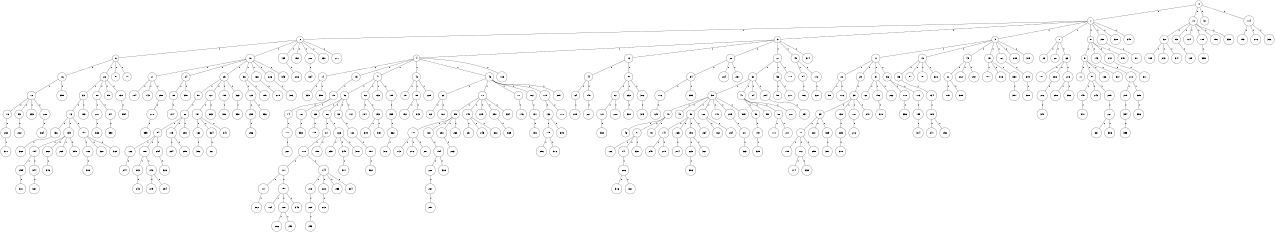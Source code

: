 graph G {
size="8.5,11;"
ratio = "expand;"
fixedsize="true;"
overlap="scale;"
node[shape=circle,width=.12,hight=.12,fontsize=12]
edge[fontsize=12]

0[label=" 0" color=black, pos="0.73611434,2.9919043!"];
1[label=" 1" color=black, pos="1.5243963,2.6218505!"];
2[label=" 2" color=black, pos="1.109283,1.1661862!"];
3[label=" 3" color=black, pos="0.83808029,2.5602823!"];
4[label=" 4" color=black, pos="1.4460023,0.8877761!"];
5[label=" 5" color=black, pos="0.92126974,0.12205972!"];
6[label=" 6" color=black, pos="0.92246251,2.9324162!"];
7[label=" 7" color=black, pos="1.0803936,2.1229458!"];
8[label=" 8" color=black, pos="2.9872476,2.5292629!"];
9[label=" 9" color=black, pos="0.87265308,2.1503128!"];
10[label=" 10" color=black, pos="2.1895993,0.96048641!"];
11[label=" 11" color=black, pos="2.5101299,1.554754!"];
12[label=" 12" color=black, pos="1.3438369,0.1043749!"];
13[label=" 13" color=black, pos="1.305194,0.5188263!"];
14[label=" 14" color=black, pos="1.2053632,0.6936869!"];
15[label=" 15" color=black, pos="1.3124508,1.1022648!"];
16[label=" 16" color=black, pos="0.93148279,1.8113424!"];
17[label=" 17" color=black, pos="0.78264098,1.786072!"];
18[label=" 18" color=black, pos="1.2781542,2.9999198!"];
19[label=" 19" color=black, pos="0.26732708,2.7444164!"];
20[label=" 20" color=black, pos="2.9972038,1.8762706!"];
21[label=" 21" color=black, pos="0.075225894,1.5300544!"];
22[label=" 22" color=black, pos="2.8463394,0.56634596!"];
23[label=" 23" color=black, pos="2.040374,2.4584887!"];
24[label=" 24" color=black, pos="0.3001384,2.7759927!"];
25[label=" 25" color=black, pos="1.2314863,1.0550196!"];
26[label=" 26" color=black, pos="1.308623,1.2979246!"];
27[label=" 27" color=black, pos="1.6096132,0.18711407!"];
28[label=" 28" color=black, pos="1.8911323,2.909215!"];
29[label=" 29" color=black, pos="1.4584815,0.24694729!"];
30[label=" 30" color=black, pos="0.66301071,2.4636112!"];
31[label=" 31" color=black, pos="2.481904,0.67524152!"];
32[label=" 32" color=black, pos="1.1919309,1.8648218!"];
33[label=" 33" color=black, pos="1.0132988,0.93305764!"];
34[label=" 34" color=black, pos="2.9747809,2.897872!"];
35[label=" 35" color=black, pos="0.27332326,2.1912112!"];
36[label=" 36" color=black, pos="0.14837073,2.1308137!"];
37[label=" 37" color=black, pos="0.53969553,0.91167316!"];
38[label=" 38" color=black, pos="2.1910542,1.906091!"];
39[label=" 39" color=black, pos="2.2973841,0.4550006!"];
40[label=" 40" color=black, pos="0.032566675,2.9127322!"];
41[label=" 41" color=black, pos="2.2396637,0.36778742!"];
42[label=" 42" color=black, pos="2.0767721,2.7988387!"];
43[label=" 43" color=black, pos="2.3506455,1.5145509!"];
44[label=" 44" color=black, pos="0.090476049,0.10586849!"];
45[label=" 45" color=black, pos="0.023125535,0.83287782!"];
46[label=" 46" color=black, pos="1.392826,1.887138!"];
47[label=" 47" color=black, pos="0.32030126,0.17952513!"];
48[label=" 48" color=black, pos="2.6619609,0.39873345!"];
49[label=" 49" color=black, pos="0.93804712,1.1160693!"];
50[label=" 50" color=black, pos="0.0321803,0.36491452!"];
51[label=" 51" color=black, pos="2.9049579,1.8818421!"];
52[label=" 52" color=black, pos="1.5248299,2.6256055!"];
53[label=" 53" color=black, pos="1.0052522,1.7621352!"];
54[label=" 54" color=black, pos="0.19745213,1.0882883!"];
55[label=" 55" color=black, pos="0.99141178,1.8706213!"];
56[label=" 56" color=black, pos="0.36007071,1.5549974!"];
57[label=" 57" color=black, pos="0.035875638,1.312937!"];
58[label=" 58" color=black, pos="2.5859747,0.45088175!"];
59[label=" 59" color=black, pos="2.5573169,1.4863665!"];
60[label=" 60" color=black, pos="0.32043437,0.63010231!"];
61[label=" 61" color=black, pos="1.5704554,1.7237648!"];
62[label=" 62" color=black, pos="1.0415107,0.28566095!"];
63[label=" 63" color=black, pos="0.079866439,1.6862952!"];
64[label=" 64" color=black, pos="2.425637,1.738055!"];
65[label=" 65" color=black, pos="2.9123593,2.5295686!"];
66[label=" 66" color=black, pos="2.7288436,2.9892666!"];
67[label=" 67" color=black, pos="0.31317418,0.36830732!"];
68[label=" 68" color=black, pos="1.5876052,2.9592951!"];
69[label=" 69" color=black, pos="2.3906472,0.92596823!"];
70[label=" 70" color=black, pos="1.4951129,1.4650804!"];
71[label=" 71" color=black, pos="0.36791143,2.0149165!"];
72[label=" 72" color=black, pos="0.39266829,1.2550611!"];
73[label=" 73" color=black, pos="2.8039635,2.8033616!"];
74[label=" 74" color=black, pos="1.7650801,2.8189675!"];
75[label=" 75" color=black, pos="0.26826134,2.7118628!"];
76[label=" 76" color=black, pos="0.18568446,0.013927229!"];
77[label=" 77" color=black, pos="2.3542178,1.0084895!"];
78[label=" 78" color=black, pos="1.1515246,0.4243101!"];
79[label=" 79" color=black, pos="1.6249456,0.31298452!"];
80[label=" 80" color=black, pos="0.19219809,1.3226415!"];
81[label=" 81" color=black, pos="2.3526754,0.52896862!"];
82[label=" 82" color=black, pos="2.9186313,0.19600976!"];
83[label=" 83" color=black, pos="1.535211,2.0427592!"];
84[label=" 84" color=black, pos="2.5790305,2.297227!"];
85[label=" 85" color=black, pos="1.9965819,1.7825791!"];
86[label=" 86" color=black, pos="0.77928649,2.6675426!"];
87[label=" 87" color=black, pos="2.6461158,0.42184596!"];
88[label=" 88" color=black, pos="0.54857274,0.83447549!"];
89[label=" 89" color=black, pos="2.8704905,1.0190036!"];
90[label=" 90" color=black, pos="0.71138025,2.9760144!"];
91[label=" 91" color=black, pos="0.12288595,1.9674866!"];
92[label=" 92" color=black, pos="2.07546,2.6351649!"];
93[label=" 93" color=black, pos="1.5704302,0.22014842!"];
94[label=" 94" color=black, pos="2.6246332,0.7539488!"];
95[label=" 95" color=black, pos="0.86821806,1.1090629!"];
96[label=" 96" color=black, pos="0.92028221,2.3180389!"];
97[label=" 97" color=black, pos="1.3069825,0.57989455!"];
98[label=" 98" color=black, pos="1.5520559,1.264954!"];
99[label=" 99" color=black, pos="1.5746826,2.3768584!"];
100[label=" 100" color=black, pos="0.4971543,1.7221846!"];
101[label=" 101" color=black, pos="2.4297672,0.41730125!"];
102[label=" 102" color=black, pos="0.83002398,2.3251494!"];
103[label=" 103" color=black, pos="1.3470448,2.1150328!"];
104[label=" 104" color=black, pos="1.3777507,0.05809975!"];
105[label=" 105" color=black, pos="1.7701143,1.703096!"];
106[label=" 106" color=black, pos="0.19390328,2.9971121!"];
107[label=" 107" color=black, pos="1.2004906,0.41872855!"];
108[label=" 108" color=black, pos="2.3859936,2.7652294!"];
109[label=" 109" color=black, pos="2.0832461,1.8701612!"];
110[label=" 110" color=black, pos="0.35378074,2.6115122!"];
111[label=" 111" color=black, pos="0.62952285,1.9681526!"];
112[label=" 112" color=black, pos="2.1596168,1.6920068!"];
113[label=" 113" color=black, pos="1.6642466,1.2519013!"];
114[label=" 114" color=black, pos="1.3631527,2.6267358!"];
115[label=" 115" color=black, pos="2.6229838,1.2612882!"];
116[label=" 116" color=black, pos="1.1863775,0.8247383!"];
117[label=" 117" color=black, pos="0.20904839,2.1828937!"];
118[label=" 118" color=black, pos="0.89021005,2.2636547!"];
119[label=" 119" color=black, pos="2.5209509,0.52700644!"];
120[label=" 120" color=black, pos="0.25805957,2.6102988!"];
121[label=" 121" color=black, pos="0.61411596,1.7804561!"];
122[label=" 122" color=black, pos="1.1112136,1.540912!"];
123[label=" 123" color=black, pos="2.4526562,1.7431749!"];
124[label=" 124" color=black, pos="0.82871796,1.9086573!"];
125[label=" 125" color=black, pos="1.2628127,2.6005955!"];
126[label=" 126" color=black, pos="0.88595698,1.6727556!"];
127[label=" 127" color=black, pos="2.0960574,2.0874756!"];
128[label=" 128" color=black, pos="2.4187752,2.2764232!"];
129[label=" 129" color=black, pos="2.5599746,2.0101599!"];
130[label=" 130" color=black, pos="0.46407111,0.40538555!"];
131[label=" 131" color=black, pos="1.3532722,2.555761!"];
132[label=" 132" color=black, pos="1.7164736,2.2197565!"];
133[label=" 133" color=black, pos="1.5559694,2.1323089!"];
134[label=" 134" color=black, pos="0.68460213,2.8488343!"];
135[label=" 135" color=black, pos="2.0048266,0.13477651!"];
136[label=" 136" color=black, pos="0.63408441,0.45649304!"];
137[label=" 137" color=black, pos="1.4680789,0.86524719!"];
138[label=" 138" color=black, pos="1.0177249,0.84887734!"];
139[label=" 139" color=black, pos="2.4191932,1.5529872!"];
140[label=" 140" color=black, pos="2.8690567,1.114953!"];
141[label=" 141" color=black, pos="0.59309566,1.8669526!"];
142[label=" 142" color=black, pos="1.0523265,2.0583573!"];
143[label=" 143" color=black, pos="2.6520968,2.4807549!"];
144[label=" 144" color=black, pos="2.6043335,2.4802403!"];
145[label=" 145" color=black, pos="0.40390087,1.0045624!"];
146[label=" 146" color=black, pos="2.6161202,2.7926228!"];
147[label=" 147" color=black, pos="1.2580781,0.1709801!"];
148[label=" 148" color=black, pos="2.1183537,0.55216102!"];
149[label=" 149" color=black, pos="2.533195,1.9891471!"];
150[label=" 150" color=black, pos="2.1349005,0.64267452!"];
151[label=" 151" color=black, pos="0.24063823,0.073178604!"];
152[label=" 152" color=black, pos="2.0606773,0.9173841!"];
153[label=" 153" color=black, pos="0.89890636,2.886204!"];
154[label=" 154" color=black, pos="1.7753862,0.55033994!"];
155[label=" 155" color=black, pos="1.0244367,2.1605992!"];
156[label=" 156" color=black, pos="2.0072531,1.8542396!"];
157[label=" 157" color=black, pos="0.13187384,1.1259696!"];
158[label=" 158" color=black, pos="0.89089113,1.0537717!"];
159[label=" 159" color=black, pos="2.8920735,1.9765011!"];
160[label=" 160" color=black, pos="1.6803692,2.4173291!"];
161[label=" 161" color=black, pos="2.8158317,0.094302103!"];
162[label=" 162" color=black, pos="0.98235977,1.6246823!"];
163[label=" 163" color=black, pos="1.3659621,1.1495868!"];
164[label=" 164" color=black, pos="2.4980418,0.91366331!"];
165[label=" 165" color=black, pos="0.84721316,2.8966899!"];
166[label=" 166" color=black, pos="0.80827701,1.8696337!"];
167[label=" 167" color=black, pos="2.0774119,2.6531014!"];
168[label=" 168" color=black, pos="1.7400199,2.3370566!"];
169[label=" 169" color=black, pos="1.3739636,1.1470695!"];
170[label=" 170" color=black, pos="1.0760007,1.3631198!"];
171[label=" 171" color=black, pos="1.5570333,2.815178!"];
172[label=" 172" color=black, pos="2.516533,0.68499066!"];
173[label=" 173" color=black, pos="2.7684742,0.10185047!"];
174[label=" 174" color=black, pos="0.53214218,1.2771017!"];
175[label=" 175" color=black, pos="1.8176189,2.3673351!"];
176[label=" 176" color=black, pos="0.0006336621,1.1134903!"];
177[label=" 177" color=black, pos="0.13575034,1.7309205!"];
178[label=" 178" color=black, pos="0.032311661,2.6537138!"];
179[label=" 179" color=black, pos="0.6067469,2.64442!"];
180[label=" 180" color=black, pos="1.1977331,0.48702608!"];
181[label=" 181" color=black, pos="2.9110913,2.5429585!"];
182[label=" 182" color=black, pos="1.5603607,1.0527875!"];
183[label=" 183" color=black, pos="2.7502634,1.9356183!"];
184[label=" 184" color=black, pos="1.1245143,2.1254943!"];
185[label=" 185" color=black, pos="2.3096685,0.47201567!"];
186[label=" 186" color=black, pos="0.95045516,2.9313251!"];
187[label=" 187" color=black, pos="1.5946213,1.680482!"];
188[label=" 188" color=black, pos="2.9051558,1.7585618!"];
189[label=" 189" color=black, pos="1.7563846,0.25948057!"];
190[label=" 190" color=black, pos="2.1215805,1.6947248!"];
191[label=" 191" color=black, pos="1.7323907,1.622741!"];
192[label=" 192" color=black, pos="0.67945171,1.1171695!"];
193[label=" 193" color=black, pos="1.6046501,2.3311004!"];
194[label=" 194" color=black, pos="0.71491472,0.11230729!"];
195[label=" 195" color=black, pos="1.8381706,2.1018905!"];
196[label=" 196" color=black, pos="1.9602973,1.5595736!"];
197[label=" 197" color=black, pos="0.1619725,2.0334272!"];
198[label=" 198" color=black, pos="1.1313223,2.1553969!"];
199[label=" 199" color=black, pos="2.358495,1.7206179!"];
200[label=" 200" color=black, pos="0.52637313,2.027067!"];
201[label=" 201" color=black, pos="2.4269726,0.68612844!"];
202[label=" 202" color=black, pos="1.6205928,2.4514234!"];
203[label=" 203" color=black, pos="0.59122499,2.2020899!"];
204[label=" 204" color=black, pos="1.4137661,0.26820421!"];
205[label=" 205" color=black, pos="1.5807177,1.8592916!"];
206[label=" 206" color=black, pos="2.0297833,1.5757529!"];
207[label=" 207" color=black, pos="1.7928264,2.4262251!"];
208[label=" 208" color=black, pos="2.1341582,0.45022277!"];
209[label=" 209" color=black, pos="1.8114594,2.7030181!"];
210[label=" 210" color=black, pos="1.9347869,1.8908156!"];
211[label=" 211" color=black, pos="1.7077554,2.0775342!"];
212[label=" 212" color=black, pos="0.85456909,1.6972601!"];
213[label=" 213" color=black, pos="0.64736981,1.1473268!"];
214[label=" 214" color=black, pos="1.5712403,1.0654315!"];
215[label=" 215" color=black, pos="2.0194505,1.6832663!"];
216[label=" 216" color=black, pos="0.94494871,1.7147394!"];
217[label=" 217" color=black, pos="2.2698403,2.1884603!"];
218[label=" 218" color=black, pos="0.57219902,0.73063912!"];
219[label=" 219" color=black, pos="2.1721814,2.4014759!"];
220[label=" 220" color=black, pos="2.1539118,1.4620373!"];
221[label=" 221" color=black, pos="0.65528774,2.4784347!"];
222[label=" 222" color=black, pos="1.3324438,1.5905948!"];
223[label=" 223" color=black, pos="2.0355229,0.50550295!"];
224[label=" 224" color=black, pos="1.4073501,1.7368797!"];
225[label=" 225" color=black, pos="0.6379999,1.8818175!"];
226[label=" 226" color=black, pos="2.0046159,2.4901533!"];
227[label=" 227" color=black, pos="0.42062999,2.2035478!"];
228[label=" 228" color=black, pos="2.9903652,0.37582336!"];
229[label=" 229" color=black, pos="2.2749493,1.8721809!"];
230[label=" 230" color=black, pos="1.3981244,2.9592874!"];
231[label=" 231" color=black, pos="2.7366367,1.4141189!"];
232[label=" 232" color=black, pos="0.68503274,1.8211771!"];
233[label=" 233" color=black, pos="1.0763386,2.5332316!"];
234[label=" 234" color=black, pos="2.3154513,1.2577518!"];
235[label=" 235" color=black, pos="1.915014,0.31062306!"];
236[label=" 236" color=black, pos="0.12688474,2.5510321!"];
237[label=" 237" color=black, pos="0.54070452,1.0092272!"];
238[label=" 238" color=black, pos="0.88598876,0.37247617!"];
239[label=" 239" color=black, pos="2.433305,1.7666123!"];
240[label=" 240" color=black, pos="1.9375937,2.4413703!"];
241[label=" 241" color=black, pos="2.2907841,0.094886745!"];
242[label=" 242" color=black, pos="1.9979867,1.3423167!"];
243[label=" 243" color=black, pos="1.8139381,0.81837998!"];
244[label=" 244" color=black, pos="0.33938621,0.34265688!"];
245[label=" 245" color=black, pos="2.7926252,2.8189196!"];
246[label=" 246" color=black, pos="0.32039861,1.3012394!"];
247[label=" 247" color=black, pos="2.9779909,0.87204126!"];
248[label=" 248" color=black, pos="0.65564117,2.9295168!"];
249[label=" 249" color=black, pos="0.28801347,2.5526607!"];
250[label=" 250" color=black, pos="2.3770421,1.199001!"];
251[label=" 251" color=black, pos="0.54791725,2.131803!"];
252[label=" 252" color=black, pos="0.38679306,1.7673942!"];
253[label=" 253" color=black, pos="1.8263439,2.8580321!"];
254[label=" 254" color=black, pos="2.7777096,2.9004461!"];
255[label=" 255" color=black, pos="1.2271233,2.671285!"];
256[label=" 256" color=black, pos="1.0858989,0.82918973!"];
257[label=" 257" color=black, pos="0.62520537,0.65991262!"];
258[label=" 258" color=black, pos="2.2768279,0.1932276!"];
259[label=" 259" color=black, pos="1.8762945,0.71204864!"];
260[label=" 260" color=black, pos="1.7994905,2.4425058!"];
261[label=" 261" color=black, pos="2.0657567,2.772577!"];
262[label=" 262" color=black, pos="0.4598095,0.59916681!"];
263[label=" 263" color=black, pos="1.4455104,2.5696972!"];
264[label=" 264" color=black, pos="1.8712536,2.9053218!"];
265[label=" 265" color=black, pos="1.7807374,0.49870645!"];
266[label=" 266" color=black, pos="1.424148,1.8823105!"];
267[label=" 267" color=black, pos="1.0169647,1.5635301!"];
268[label=" 268" color=black, pos="0.073801952,2.4422896!"];
269[label=" 269" color=black, pos="1.3065739,1.983025!"];
270[label=" 270" color=black, pos="2.8878897,2.4533162!"];
271[label=" 271" color=black, pos="0.85264359,0.86480944!"];
272[label=" 272" color=black, pos="2.4219003,1.2203563!"];
273[label=" 273" color=black, pos="0.33536562,2.2602029!"];
274[label=" 274" color=black, pos="0.41099675,2.0599562!"];
275[label=" 275" color=black, pos="2.7368725,2.2444166!"];
276[label=" 276" color=black, pos="0.62952228,2.9502331!"];
277[label=" 277" color=black, pos="1.9015728,1.7024796!"];
278[label=" 278" color=black, pos="1.5154498,2.1228625!"];
279[label=" 279" color=black, pos="0.17880913,0.091990611!"];
280[label=" 280" color=black, pos="1.7578032,0.80334702!"];
281[label=" 281" color=black, pos="0.03140956,1.8526824!"];
282[label=" 282" color=black, pos="1.2060633,2.8703677!"];
283[label=" 283" color=black, pos="2.5361249,2.7536102!"];
284[label=" 284" color=black, pos="2.8014906,0.10174338!"];
285[label=" 285" color=black, pos="0.63710129,0.49252582!"];
286[label=" 286" color=black, pos="1.9600188,0.52064445!"];
287[label=" 287" color=black, pos="2.6030603,0.7395373!"];
288[label=" 288" color=black, pos="2.9249819,2.4540323!"];
289[label=" 289" color=black, pos="1.6064342,0.39879779!"];
290[label=" 290" color=black, pos="2.2193534,1.7554333!"];
291[label=" 291" color=black, pos="1.3839499,0.92112546!"];
292[label=" 292" color=black, pos="0.21288678,2.8885038!"];
293[label=" 293" color=black, pos="0.82709182,2.0025391!"];
294[label=" 294" color=black, pos="2.9964179,1.9259385!"];
295[label=" 295" color=black, pos="1.1358187,1.9603418!"];
296[label=" 296" color=black, pos="0.20836012,2.0171921!"];
297[label=" 297" color=black, pos="0.72108889,1.6272919!"];
298[label=" 298" color=black, pos="2.6851554,2.6959205!"];
299[label=" 299" color=black, pos="2.8917687,2.2545456!"];
300[label=" 300" color=black, pos="0.63991482,1.9546436!"];
301[label=" 301" color=black, pos="1.524079,0.25411725!"];
302[label=" 302" color=black, pos="0.4803663,0.11997518!"];
303[label=" 303" color=black, pos="0.84553156,1.6769855!"];
304[label=" 304" color=black, pos="0.49469108,0.86868604!"];
305[label=" 305" color=black, pos="2.1101674,0.15622224!"];
306[label=" 306" color=black, pos="0.87870315,2.864428!"];
307[label=" 307" color=black, pos="0.46918876,2.8751274!"];
308[label=" 308" color=black, pos="0.26202304,2.5761102!"];
309[label=" 309" color=black, pos="2.7869537,1.3065989!"];
310[label=" 310" color=black, pos="0.010283229,2.8835049!"];
311[label=" 311" color=black, pos="1.5068911,2.9097065!"];
312[label=" 312" color=black, pos="2.254668,0.21736214!"];
313[label=" 313" color=black, pos="1.2743704,1.1601583!"];
314[label=" 314" color=black, pos="2.2257272,1.9235455!"];
315[label=" 315" color=black, pos="2.1435599,1.8040195!"];
316[label=" 316" color=black, pos="1.6284438,0.191685!"];
317[label=" 317" color=black, pos="1.2103572,2.6827174!"];
318[label=" 318" color=black, pos="0.92485806,0.076455225!"];
319[label=" 319" color=black, pos="0.12671276,1.4333313!"];
320[label=" 320" color=black, pos="1.7645542,0.74621626!"];
321[label=" 321" color=black, pos="0.024277832,1.1919982!"];
322[label=" 322" color=black, pos="2.9309608,0.9449209!"];
323[label=" 323" color=black, pos="0.91421652,2.4801038!"];
324[label=" 324" color=black, pos="2.1290701,1.9580578!"];
325[label=" 325" color=black, pos="1.1700727,2.5600678!"];
326[label=" 326" color=black, pos="0.20699748,2.5266799!"];
327[label=" 327" color=black, pos="2.6226847,2.715091!"];
328[label=" 328" color=black, pos="0.61070467,2.4261635!"];
329[label=" 329" color=black, pos="0.36768181,1.8849875!"];
330[label=" 330" color=black, pos="0.73370539,1.3731634!"];
331[label=" 331" color=black, pos="0.57884878,1.1905822!"];
332[label=" 332" color=black, pos="1.5250559,0.047346249!"];
333[label=" 333" color=black, pos="1.7894152,2.7900594!"];
334[label=" 334" color=black, pos="2.243937,1.3301229!"];
335[label=" 335" color=black, pos="0.27675053,1.2538606!"];
336[label=" 336" color=black, pos="1.5065212,1.5224377!"];
337[label=" 337" color=black, pos="0.29818582,0.17284564!"];
338[label=" 338" color=black, pos="0.23733356,0.67981313!"];
339[label=" 339" color=black, pos="0.39927623,2.5241012!"];
340[label=" 340" color=black, pos="2.0190353,2.6194608!"];
341[label=" 341" color=black, pos="0.17886152,2.8048631!"];
342[label=" 342" color=black, pos="2.7262595,0.28942028!"];
343[label=" 343" color=black, pos="0.1801999,0.89046526!"];
344[label=" 344" color=black, pos="1.223305,0.56092409!"];
345[label=" 345" color=black, pos="1.8203281,0.55338202!"];
346[label=" 346" color=black, pos="0.27977879,0.87384401!"];
347[label=" 347" color=black, pos="0.10359051,2.6033872!"];
348[label=" 348" color=black, pos="2.9693927,0.93107634!"];
349[label=" 349" color=black, pos="2.6323683,1.5710528!"];
350[label=" 350" color=black, pos="0.87092547,2.3616379!"];
351[label=" 351" color=black, pos="1.403754,2.7378465!"];
352[label=" 352" color=black, pos="1.6650061,1.1485498!"];
353[label=" 353" color=black, pos="0.032540299,2.5429959!"];
354[label=" 354" color=black, pos="0.93512697,1.9913741!"];
355[label=" 355" color=black, pos="1.8147851,1.1613433!"];
356[label=" 356" color=black, pos="2.8176093,2.9324321!"];
357[label=" 357" color=black, pos="1.8283591,1.8086054!"];
358[label=" 358" color=black, pos="2.3639581,2.75041!"];
359[label=" 359" color=black, pos="1.4223464,0.39477104!"];
360[label=" 360" color=black, pos="2.787027,2.5726866!"];
361[label=" 361" color=black, pos="1.2452526,2.1318864!"];
362[label=" 362" color=black, pos="0.53252233,2.2190971!"];
363[label=" 363" color=black, pos="0.71802186,0.13148533!"];
364[label=" 364" color=black, pos="1.4728601,2.9856088!"];
365[label=" 365" color=black, pos="0.56740244,0.00050381571!"];
366[label=" 366" color=black, pos="2.9644574,1.6990726!"];
367[label=" 367" color=black, pos="0.23917026,2.4741562!"];
368[label=" 368" color=black, pos="1.6371644,2.8457646!"];
369[label=" 369" color=black, pos="1.1625253,0.062796691!"];
370[label=" 370" color=black, pos="0.10091154,0.042355042!"];
371[label=" 371" color=black, pos="0.66233418,2.3545646!"];
372[label=" 372" color=black, pos="2.2377579,1.4364135!"];
373[label=" 373" color=black, pos="0.13438759,2.7365208!"];
374[label=" 374" color=black, pos="0.18783108,1.4856488!"];
375[label=" 375" color=black, pos="2.529437,0.45319862!"];
376[label=" 376" color=black, pos="0.0066478043,1.0490185!"];
377[label=" 377" color=black, pos="1.2766142,1.8642206!"];
378[label=" 378" color=black, pos="0.39370894,0.19645915!"];
379[label=" 379" color=black, pos="1.0804161,2.1912374!"];
380[label=" 380" color=black, pos="1.8911971,0.1233342!"];
381[label=" 381" color=black, pos="1.0645681,2.1244298!"];
382[label=" 382" color=black, pos="2.2954484,0.67940051!"];
383[label=" 383" color=black, pos="2.5698836,2.9914867!"];
384[label=" 384" color=black, pos="0.43156234,1.7457044!"];
385[label=" 385" color=black, pos="0.15232034,2.0857023!"];
386[label=" 386" color=black, pos="2.5165008,2.6020724!"];
387[label=" 387" color=black, pos="2.8331852,0.91509073!"];
388[label=" 388" color=black, pos="2.4209606,0.7499671!"];
389[label=" 389" color=black, pos="2.8982799,1.7379279!"];
390[label=" 390" color=black, pos="1.4844754,0.018613579!"];
391[label=" 391" color=black, pos="2.5499275,2.6308904!"];
392[label=" 392" color=black, pos="1.0506055,0.68966641!"];
393[label=" 393" color=black, pos="1.9865199,1.7489551!"];
394[label=" 394" color=black, pos="0.05753019,2.0999375!"];
395[label=" 395" color=black, pos="1.1443372,2.6150978!"];
396[label=" 396" color=black, pos="1.0534531,1.0508265!"];
397[label=" 397" color=black, pos="0.23946172,1.1454613!"];
398[label=" 398" color=black, pos="0.20608272,2.7782961!"];
399[label=" 399" color=black, pos="2.1741752,1.7375001!"];
0--1[label="1"]
0--10[label="1"]
0--31[label="1"]
0--114[label="1"]
1--2[label="1"]
1--3[label="1"]
1--5[label="1"]
1--7[label="1"]
1--8[label="1"]
1--238[label="1"]
1--328[label="1"]
1--348[label="1"]
2--6[label="1"]
2--18[label="1"]
2--135[label="1"]
2--152[label="1"]
2--200[label="1"]
2--230[label="1"]
2--277[label="1"]
3--4[label="1"]
3--12[label="1"]
3--20[label="1"]
3--27[label="1"]
3--49[label="1"]
3--374[label="1"]
4--14[label="1"]
4--15[label="1"]
4--41[label="1"]
4--42[label="1"]
4--43[label="1"]
4--103[label="1"]
5--11[label="1"]
5--13[label="1"]
5--45[label="1"]
5--75[label="1"]
5--167[label="1"]
5--289[label="1"]
5--315[label="1"]
6--16[label="1"]
6--26[label="1"]
6--57[label="1"]
6--78[label="1"]
7--23[label="1"]
7--28[label="1"]
7--63[label="1"]
8--9[label="1"]
8--143[label="1"]
8--242[label="1"]
8--351[label="1"]
9--17[label="1"]
9--50[label="1"]
9--186[label="1"]
9--307[label="1"]
10--32[label="1"]
10--83[label="1"]
10--124[label="1"]
10--189[label="1"]
10--196[label="1"]
10--333[label="1"]
11--22[label="1"]
11--29[label="1"]
11--37[label="1"]
11--96[label="1"]
12--44[label="1"]
12--58[label="1"]
13--35[label="1"]
13--97[label="1"]
13--151[label="1"]
13--322[label="1"]
14--339[label="1"]
14--390[label="1"]
15--19[label="1"]
16--72[label="1"]
16--399[label="1"]
18--21[label="1"]
18--24[label="1"]
18--25[label="1"]
18--36[label="1"]
18--166[label="1"]
18--226[label="1"]
18--345[label="1"]
19--74[label="1"]
19--101[label="1"]
20--34[label="1"]
20--224[label="1"]
20--237[label="1"]
21--104[label="1"]
21--142[label="1"]
21--258[label="1"]
22--98[label="1"]
22--176[label="1"]
24--89[label="1"]
24--357[label="1"]
25--51[label="1"]
25--127[label="1"]
25--159[label="1"]
25--323[label="1"]
26--33[label="1"]
26--80[label="1"]
26--99[label="1"]
26--130[label="1"]
27--30[label="1"]
27--53[label="1"]
27--178[label="1"]
29--39[label="1"]
30--38[label="1"]
30--47[label="1"]
30--84[label="1"]
30--204[label="1"]
32--185[label="1"]
32--213[label="1"]
32--347[label="1"]
33--73[label="1"]
33--183[label="1"]
34--116[label="1"]
34--393[label="1"]
35--134[label="1"]
36--123[label="1"]
36--199[label="1"]
37--62[label="1"]
37--156[label="1"]
37--262[label="1"]
38--40[label="1"]
38--48[label="1"]
38--90[label="1"]
38--108[label="1"]
38--140[label="1"]
38--205[label="1"]
38--305[label="1"]
39--69[label="1"]
39--138[label="1"]
39--187[label="1"]
39--240[label="1"]
40--46[label="1"]
40--81[label="1"]
40--91[label="1"]
41--52[label="1"]
41--60[label="1"]
41--133[label="1"]
41--155[label="1"]
42--79[label="1"]
42--85[label="1"]
42--229[label="1"]
43--66[label="1"]
43--71[label="1"]
43--77[label="1"]
43--102[label="1"]
43--115[label="1"]
43--309[label="1"]
44--64[label="1"]
44--148[label="1"]
45--61[label="1"]
45--202[label="1"]
45--297[label="1"]
47--56[label="1"]
47--59[label="1"]
47--88[label="1"]
47--207[label="1"]
49--54[label="1"]
49--172[label="1"]
50--145[label="1"]
50--243[label="1"]
50--259[label="1"]
51--82[label="1"]
52--65[label="1"]
52--86[label="1"]
52--92[label="1"]
52--107[label="1"]
53--55[label="1"]
53--217[label="1"]
54--106[label="1"]
56--197[label="1"]
58--67[label="1"]
58--232[label="1"]
58--312[label="1"]
60--184[label="1"]
60--193[label="1"]
61--175[label="1"]
61--389[label="1"]
63--181[label="1"]
63--236[label="1"]
63--278[label="1"]
64--209[label="1"]
65--109[label="1"]
66--68[label="1"]
66--161[label="1"]
67--121[label="1"]
67--208[label="1"]
69--70[label="1"]
69--267[label="1"]
69--329[label="1"]
70--105[label="1"]
70--112[label="1"]
70--299[label="1"]
71--95[label="1"]
71--149[label="1"]
71--225[label="1"]
71--290[label="1"]
71--334[label="1"]
72--76[label="1"]
72--93[label="1"]
72--233[label="1"]
72--288[label="1"]
73--136[label="1"]
73--139[label="1"]
73--157[label="1"]
74--177[label="1"]
75--180[label="1"]
75--313[label="1"]
75--350[label="1"]
76--280[label="1"]
77--146[label="1"]
80--201[label="1"]
80--241[label="1"]
81--126[label="1"]
81--141[label="1"]
81--331[label="1"]
82--94[label="1"]
82--119[label="1"]
82--250[label="1"]
83--125[label="1"]
85--192[label="1"]
85--342[label="1"]
86--87[label="1"]
86--163[label="1"]
87--110[label="1"]
87--190[label="1"]
88--171[label="1"]
88--211[label="1"]
89--274[label="1"]
90--147[label="1"]
90--165[label="1"]
90--198[label="1"]
90--264[label="1"]
92--120[label="1"]
93--222[label="1"]
94--122[label="1"]
94--188[label="1"]
94--254[label="1"]
95--100[label="1"]
95--128[label="1"]
95--251[label="1"]
95--268[label="1"]
96--118[label="1"]
96--173[label="1"]
100--113[label="1"]
100--272[label="1"]
100--281[label="1"]
101--358[label="1"]
102--131[label="1"]
108--162[label="1"]
108--284[label="1"]
110--111[label="1"]
110--144[label="1"]
111--117[label="1"]
111--158[label="1"]
112--174[label="1"]
112--332[label="1"]
114--153[label="1"]
114--216[label="1"]
114--366[label="1"]
115--132[label="1"]
115--170[label="1"]
116--129[label="1"]
117--282[label="1"]
118--356[label="1"]
119--234[label="1"]
119--295[label="1"]
120--191[label="1"]
121--330[label="1"]
122--244[label="1"]
123--239[label="1"]
123--336[label="1"]
127--137[label="1"]
127--283[label="1"]
128--194[label="1"]
130--354[label="1"]
131--150[label="1"]
132--179[label="1"]
132--375[label="1"]
134--169[label="1"]
135--206[label="1"]
136--360[label="1"]
137--160[label="1"]
137--324[label="1"]
137--341[label="1"]
138--285[label="1"]
139--154[label="1"]
139--260[label="1"]
139--265[label="1"]
139--359[label="1"]
141--286[label="1"]
143--210[label="1"]
144--218[label="1"]
144--228[label="1"]
144--253[label="1"]
144--304[label="1"]
145--370[label="1"]
147--249[label="1"]
147--275[label="1"]
148--227[label="1"]
149--231[label="1"]
149--245[label="1"]
149--302[label="1"]
154--255[label="1"]
154--344[label="1"]
155--335[label="1"]
156--310[label="1"]
157--182[label="1"]
157--320[label="1"]
157--365[label="1"]
158--164[label="1"]
158--168[label="1"]
158--343[label="1"]
159--300[label="1"]
160--392[label="1"]
163--235[label="1"]
163--349[label="1"]
163--378[label="1"]
165--214[label="1"]
166--215[label="1"]
167--379[label="1"]
168--266[label="1"]
168--292[label="1"]
169--247[label="1"]
169--252[label="1"]
172--327[label="1"]
173--195[label="1"]
177--221[label="1"]
179--296[label="1"]
179--376[label="1"]
182--308[label="1"]
187--212[label="1"]
188--203[label="1"]
188--246[label="1"]
189--353[label="1"]
191--382[label="1"]
193--319[label="1"]
193--337[label="1"]
194--220[label="1"]
194--306[label="1"]
195--314[label="1"]
197--325[label="1"]
198--223[label="1"]
198--367[label="1"]
200--384[label="1"]
201--368[label="1"]
203--248[label="1"]
204--257[label="1"]
205--271[label="1"]
210--219[label="1"]
210--385[label="1"]
218--269[label="1"]
219--394[label="1"]
220--287[label="1"]
223--386[label="1"]
226--303[label="1"]
228--273[label="1"]
232--380[label="1"]
236--276[label="1"]
238--311[label="1"]
239--256[label="1"]
241--398[label="1"]
242--317[label="1"]
246--279[label="1"]
246--294[label="1"]
251--263[label="1"]
254--326[label="1"]
255--301[label="1"]
258--270[label="1"]
259--261[label="1"]
260--346[label="1"]
261--381[label="1"]
261--383[label="1"]
269--293[label="1"]
270--355[label="1"]
271--363[label="1"]
276--340[label="1"]
278--298[label="1"]
278--352[label="1"]
280--371[label="1"]
285--318[label="1"]
286--316[label="1"]
286--321[label="1"]
287--291[label="1"]
288--364[label="1"]
290--369[label="1"]
312--373[label="1"]
323--338[label="1"]
324--361[label="1"]
329--391[label="1"]
335--362[label="1"]
344--387[label="1"]
349--377[label="1"]
350--397[label="1"]
362--372[label="1"]
379--388[label="1"]
385--396[label="1"]
394--395[label="1"]

}
